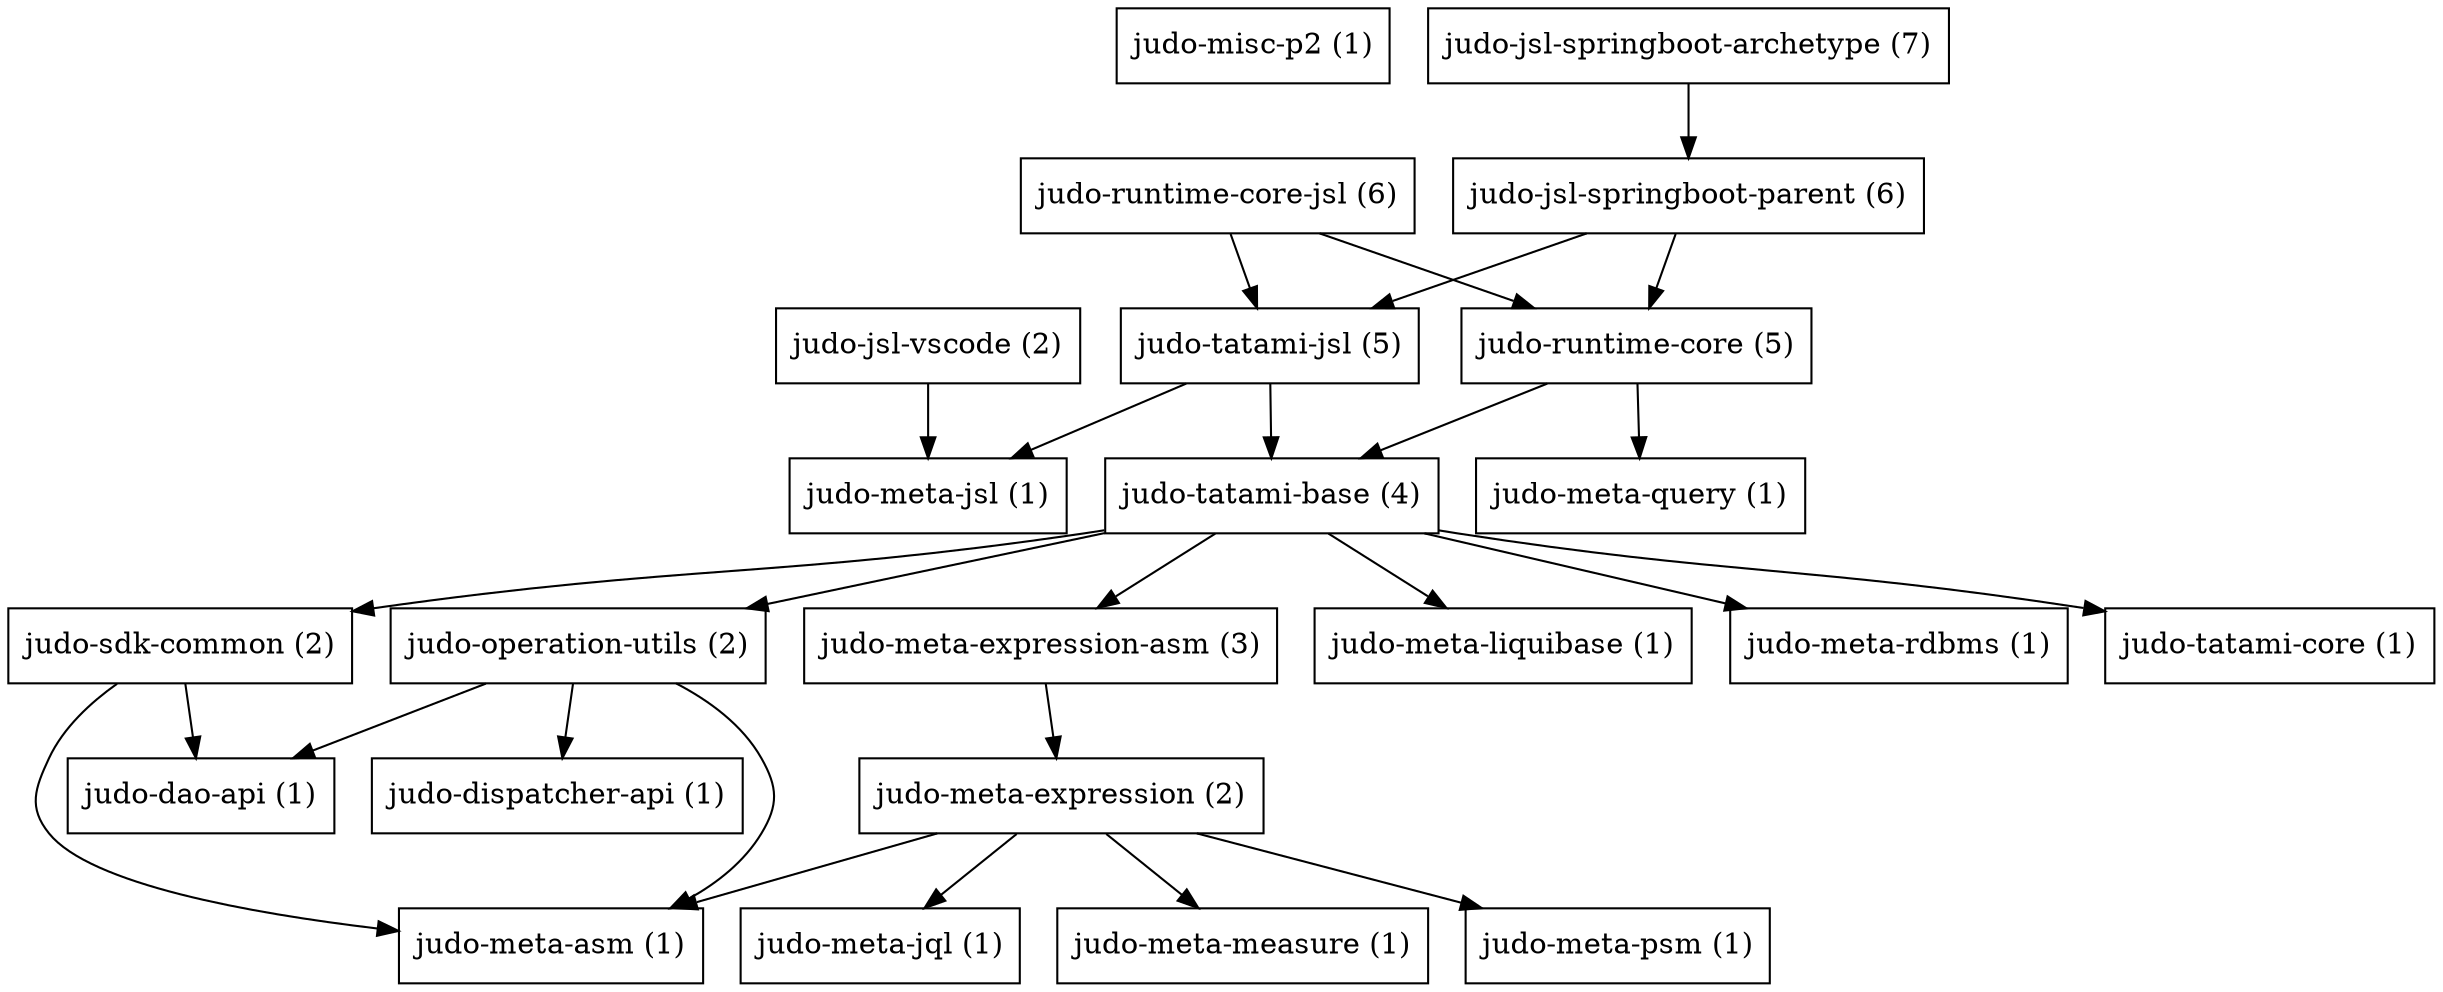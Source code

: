 strict digraph  {
"judo-misc-p2 (1)" [label="judo-misc-p2 (1)", shape=box];
"judo-dao-api (1)" [label="judo-dao-api (1)", shape=box];
"judo-dispatcher-api (1)" [label="judo-dispatcher-api (1)", shape=box];
"judo-jsl-vscode (2)" [label="judo-jsl-vscode (2)", shape=box];
"judo-meta-asm (1)" [label="judo-meta-asm (1)", shape=box];
"judo-meta-expression (2)" [label="judo-meta-expression (2)", shape=box];
"judo-meta-expression-asm (3)" [label="judo-meta-expression-asm (3)", shape=box];
"judo-meta-jql (1)" [label="judo-meta-jql (1)", shape=box];
"judo-meta-jsl (1)" [label="judo-meta-jsl (1)", shape=box];
"judo-meta-liquibase (1)" [label="judo-meta-liquibase (1)", shape=box];
"judo-meta-measure (1)" [label="judo-meta-measure (1)", shape=box];
"judo-meta-psm (1)" [label="judo-meta-psm (1)", shape=box];
"judo-meta-query (1)" [label="judo-meta-query (1)", shape=box];
"judo-meta-rdbms (1)" [label="judo-meta-rdbms (1)", shape=box];
"judo-operation-utils (2)" [label="judo-operation-utils (2)", shape=box];
"judo-runtime-core (5)" [label="judo-runtime-core (5)", shape=box];
"judo-runtime-core-jsl (6)" [label="judo-runtime-core-jsl (6)", shape=box];
"judo-sdk-common (2)" [label="judo-sdk-common (2)", shape=box];
"judo-tatami-base (4)" [label="judo-tatami-base (4)", shape=box];
"judo-tatami-core (1)" [label="judo-tatami-core (1)", shape=box];
"judo-tatami-jsl (5)" [label="judo-tatami-jsl (5)", shape=box];
"judo-jsl-springboot-parent (6)" [label="judo-jsl-springboot-parent (6)", shape=box];
"judo-jsl-springboot-archetype (7)" [label="judo-jsl-springboot-archetype (7)", shape=box];
"judo-jsl-vscode (2)" -> "judo-meta-jsl (1)";
"judo-meta-expression (2)" -> "judo-meta-measure (1)";
"judo-meta-expression (2)" -> "judo-meta-psm (1)";
"judo-meta-expression (2)" -> "judo-meta-asm (1)";
"judo-meta-expression (2)" -> "judo-meta-jql (1)";
"judo-meta-expression-asm (3)" -> "judo-meta-expression (2)";
"judo-operation-utils (2)" -> "judo-dao-api (1)";
"judo-operation-utils (2)" -> "judo-meta-asm (1)";
"judo-operation-utils (2)" -> "judo-dispatcher-api (1)";
"judo-runtime-core (5)" -> "judo-tatami-base (4)";
"judo-runtime-core (5)" -> "judo-meta-query (1)";
"judo-runtime-core-jsl (6)" -> "judo-tatami-jsl (5)";
"judo-runtime-core-jsl (6)" -> "judo-runtime-core (5)";
"judo-sdk-common (2)" -> "judo-dao-api (1)";
"judo-sdk-common (2)" -> "judo-meta-asm (1)";
"judo-tatami-base (4)" -> "judo-operation-utils (2)";
"judo-tatami-base (4)" -> "judo-sdk-common (2)";
"judo-tatami-base (4)" -> "judo-meta-expression-asm (3)";
"judo-tatami-base (4)" -> "judo-tatami-core (1)";
"judo-tatami-base (4)" -> "judo-meta-liquibase (1)";
"judo-tatami-base (4)" -> "judo-meta-rdbms (1)";
"judo-tatami-jsl (5)" -> "judo-tatami-base (4)";
"judo-tatami-jsl (5)" -> "judo-meta-jsl (1)";
"judo-jsl-springboot-parent (6)" -> "judo-tatami-jsl (5)";
"judo-jsl-springboot-parent (6)" -> "judo-runtime-core (5)";
"judo-jsl-springboot-archetype (7)" -> "judo-jsl-springboot-parent (6)";
}
